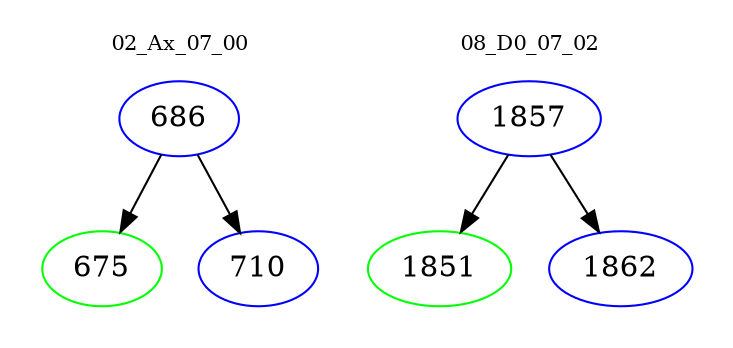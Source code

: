 digraph{
subgraph cluster_0 {
color = white
label = "02_Ax_07_00";
fontsize=10;
T0_686 [label="686", color="blue"]
T0_686 -> T0_675 [color="black"]
T0_675 [label="675", color="green"]
T0_686 -> T0_710 [color="black"]
T0_710 [label="710", color="blue"]
}
subgraph cluster_1 {
color = white
label = "08_D0_07_02";
fontsize=10;
T1_1857 [label="1857", color="blue"]
T1_1857 -> T1_1851 [color="black"]
T1_1851 [label="1851", color="green"]
T1_1857 -> T1_1862 [color="black"]
T1_1862 [label="1862", color="blue"]
}
}
